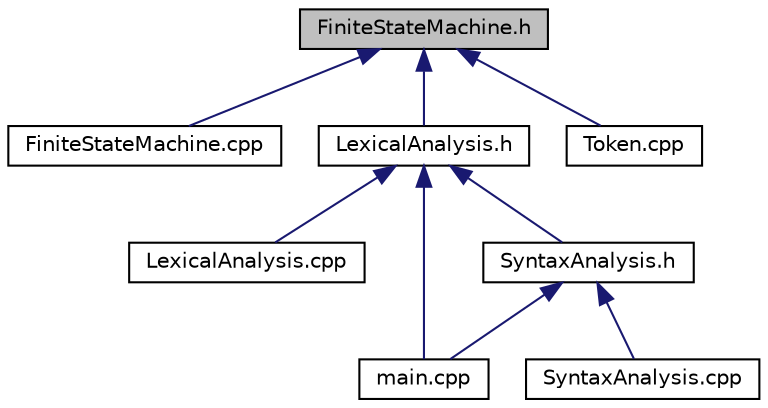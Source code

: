 digraph "FiniteStateMachine.h"
{
 // LATEX_PDF_SIZE
  edge [fontname="Helvetica",fontsize="10",labelfontname="Helvetica",labelfontsize="10"];
  node [fontname="Helvetica",fontsize="10",shape=record];
  Node1 [label="FiniteStateMachine.h",height=0.2,width=0.4,color="black", fillcolor="grey75", style="filled", fontcolor="black",tooltip=" "];
  Node1 -> Node2 [dir="back",color="midnightblue",fontsize="10",style="solid",fontname="Helvetica"];
  Node2 [label="FiniteStateMachine.cpp",height=0.2,width=0.4,color="black", fillcolor="white", style="filled",URL="$_finite_state_machine_8cpp.html",tooltip=" "];
  Node1 -> Node3 [dir="back",color="midnightblue",fontsize="10",style="solid",fontname="Helvetica"];
  Node3 [label="LexicalAnalysis.h",height=0.2,width=0.4,color="black", fillcolor="white", style="filled",URL="$_lexical_analysis_8h.html",tooltip=" "];
  Node3 -> Node4 [dir="back",color="midnightblue",fontsize="10",style="solid",fontname="Helvetica"];
  Node4 [label="LexicalAnalysis.cpp",height=0.2,width=0.4,color="black", fillcolor="white", style="filled",URL="$_lexical_analysis_8cpp.html",tooltip=" "];
  Node3 -> Node5 [dir="back",color="midnightblue",fontsize="10",style="solid",fontname="Helvetica"];
  Node5 [label="main.cpp",height=0.2,width=0.4,color="black", fillcolor="white", style="filled",URL="$main_8cpp.html",tooltip=" "];
  Node3 -> Node6 [dir="back",color="midnightblue",fontsize="10",style="solid",fontname="Helvetica"];
  Node6 [label="SyntaxAnalysis.h",height=0.2,width=0.4,color="black", fillcolor="white", style="filled",URL="$_syntax_analysis_8h.html",tooltip=" "];
  Node6 -> Node5 [dir="back",color="midnightblue",fontsize="10",style="solid",fontname="Helvetica"];
  Node6 -> Node7 [dir="back",color="midnightblue",fontsize="10",style="solid",fontname="Helvetica"];
  Node7 [label="SyntaxAnalysis.cpp",height=0.2,width=0.4,color="black", fillcolor="white", style="filled",URL="$_syntax_analysis_8cpp.html",tooltip=" "];
  Node1 -> Node8 [dir="back",color="midnightblue",fontsize="10",style="solid",fontname="Helvetica"];
  Node8 [label="Token.cpp",height=0.2,width=0.4,color="black", fillcolor="white", style="filled",URL="$_token_8cpp.html",tooltip=" "];
}

